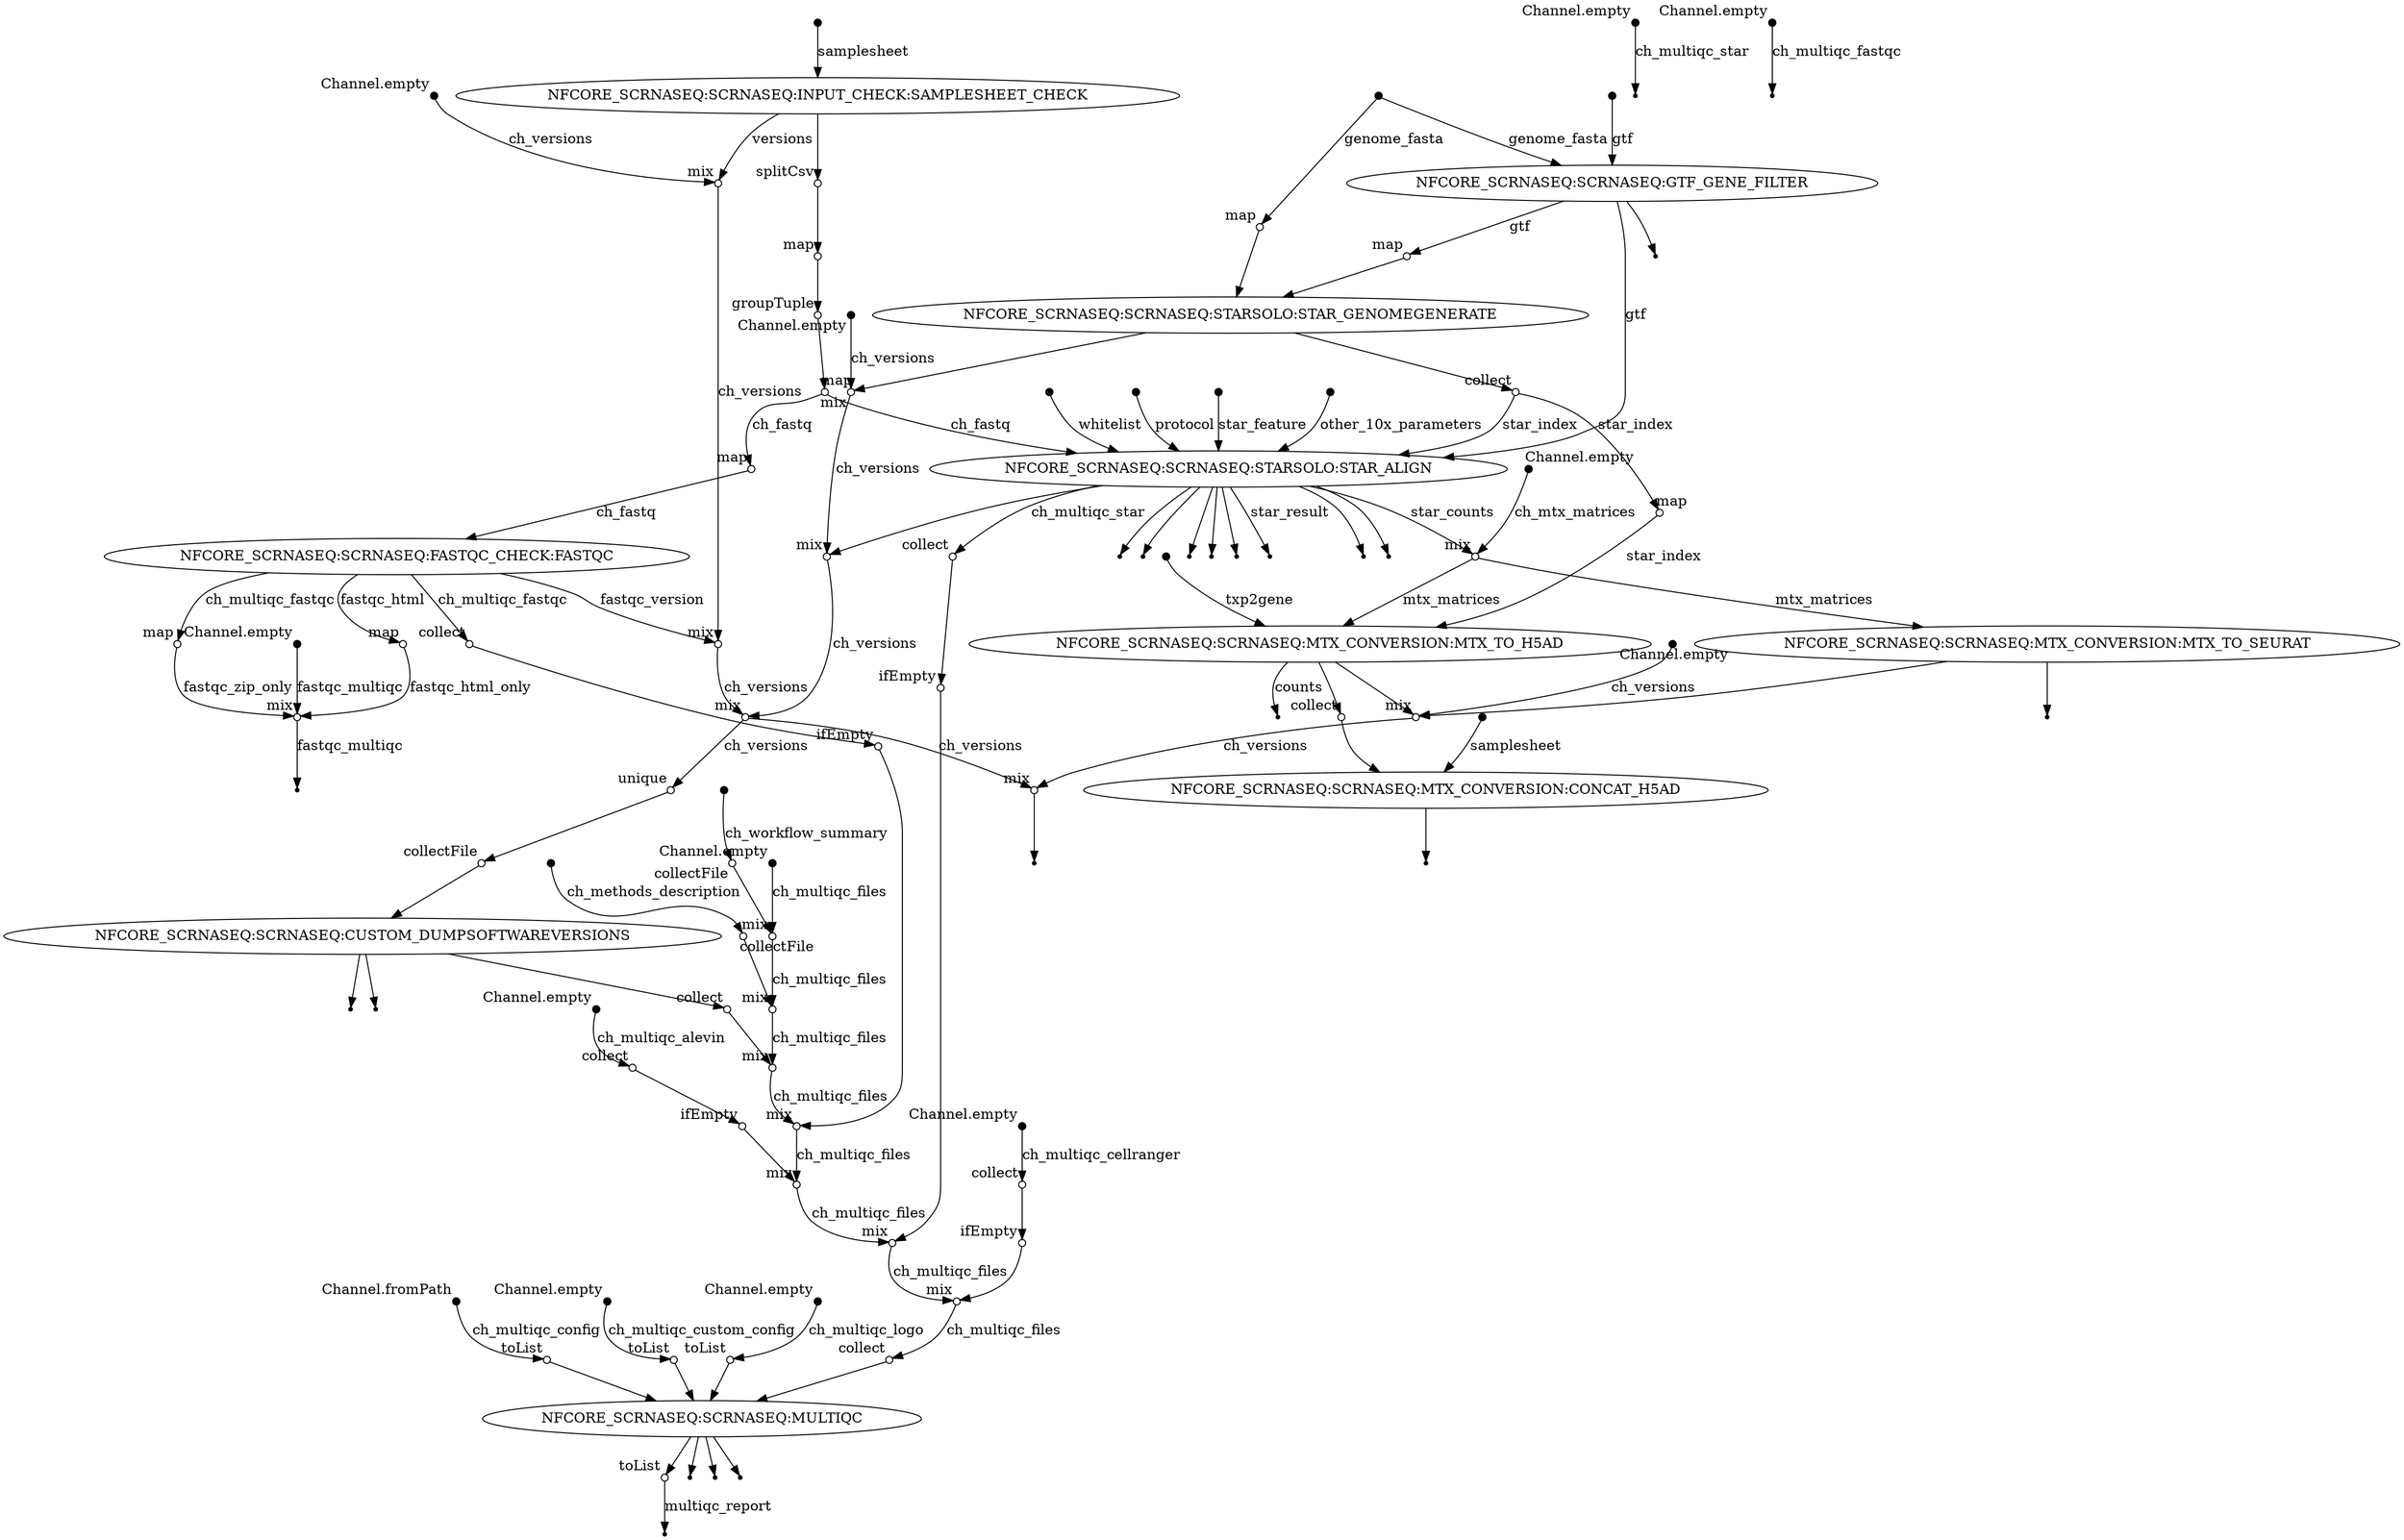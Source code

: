 digraph "scrnaseq_dag" {
v0 [shape=point,label="",fixedsize=true,width=0.1,xlabel="Channel.fromPath"];
v93 [shape=circle,label="",fixedsize=true,width=0.1,xlabel="toList"];
v0 -> v93 [label="ch_multiqc_config"];

v1 [shape=point,label="",fixedsize=true,width=0.1,xlabel="Channel.empty"];
v94 [shape=circle,label="",fixedsize=true,width=0.1,xlabel="toList"];
v1 -> v94 [label="ch_multiqc_custom_config"];

v2 [shape=point,label="",fixedsize=true,width=0.1,xlabel="Channel.empty"];
v95 [shape=circle,label="",fixedsize=true,width=0.1,xlabel="toList"];
v2 -> v95 [label="ch_multiqc_logo"];

v3 [shape=point,label="",fixedsize=true,width=0.1,xlabel="Channel.empty"];
v83 [shape=circle,label="",fixedsize=true,width=0.1,xlabel="collect"];
v3 -> v83 [label="ch_multiqc_alevin"];

v4 [shape=point,label="",fixedsize=true,width=0.1,xlabel="Channel.empty"];
v5 [shape=point];
v4 -> v5 [label="ch_multiqc_star"];

v6 [shape=point,label="",fixedsize=true,width=0.1,xlabel="Channel.empty"];
v89 [shape=circle,label="",fixedsize=true,width=0.1,xlabel="collect"];
v6 -> v89 [label="ch_multiqc_cellranger"];

v7 [shape=point,label="",fixedsize=true,width=0.1,xlabel="Channel.empty"];
v15 [shape=circle,label="",fixedsize=true,width=0.1,xlabel="mix"];
v7 -> v15 [label="ch_versions"];

v8 [shape=point,label="",fixedsize=true,width=0.1,xlabel="Channel.empty"];
v52 [shape=circle,label="",fixedsize=true,width=0.1,xlabel="mix"];
v8 -> v52 [label="ch_mtx_matrices"];

v9 [shape=point,label="",fixedsize=true,width=0.1];
v10 [label="NFCORE_SCRNASEQ:SCRNASEQ:INPUT_CHECK:SAMPLESHEET_CHECK"];
v9 -> v10 [label="samplesheet"];

v10 [label="NFCORE_SCRNASEQ:SCRNASEQ:INPUT_CHECK:SAMPLESHEET_CHECK"];
v11 [shape=circle,label="",fixedsize=true,width=0.1,xlabel="splitCsv"];
v10 -> v11;

v10 [label="NFCORE_SCRNASEQ:SCRNASEQ:INPUT_CHECK:SAMPLESHEET_CHECK"];
v15 [shape=circle,label="",fixedsize=true,width=0.1,xlabel="mix"];
v10 -> v15 [label="versions"];

v11 [shape=circle,label="",fixedsize=true,width=0.1,xlabel="splitCsv"];
v12 [shape=circle,label="",fixedsize=true,width=0.1,xlabel="map"];
v11 -> v12;

v12 [shape=circle,label="",fixedsize=true,width=0.1,xlabel="map"];
v13 [shape=circle,label="",fixedsize=true,width=0.1,xlabel="groupTuple"];
v12 -> v13;

v13 [shape=circle,label="",fixedsize=true,width=0.1,xlabel="groupTuple"];
v14 [shape=circle,label="",fixedsize=true,width=0.1,xlabel="map"];
v13 -> v14;

v14 [shape=circle,label="",fixedsize=true,width=0.1,xlabel="map"];
v18 [shape=circle,label="",fixedsize=true,width=0.1,xlabel="map"];
v14 -> v18 [label="ch_fastq"];

v15 [shape=circle,label="",fixedsize=true,width=0.1,xlabel="mix"];
v25 [shape=circle,label="",fixedsize=true,width=0.1,xlabel="mix"];
v15 -> v25 [label="ch_versions"];

v16 [shape=point,label="",fixedsize=true,width=0.1,xlabel="Channel.empty"];
v17 [shape=point];
v16 -> v17 [label="ch_multiqc_fastqc"];

v18 [shape=circle,label="",fixedsize=true,width=0.1,xlabel="map"];
v19 [label="NFCORE_SCRNASEQ:SCRNASEQ:FASTQC_CHECK:FASTQC"];
v18 -> v19 [label="ch_fastq"];

v19 [label="NFCORE_SCRNASEQ:SCRNASEQ:FASTQC_CHECK:FASTQC"];
v21 [shape=circle,label="",fixedsize=true,width=0.1,xlabel="map"];
v19 -> v21 [label="fastqc_html"];

v19 [label="NFCORE_SCRNASEQ:SCRNASEQ:FASTQC_CHECK:FASTQC"];
v20 [shape=circle,label="",fixedsize=true,width=0.1,xlabel="map"];
v19 -> v20 [label="ch_multiqc_fastqc"];

v19 [label="NFCORE_SCRNASEQ:SCRNASEQ:FASTQC_CHECK:FASTQC"];
v25 [shape=circle,label="",fixedsize=true,width=0.1,xlabel="mix"];
v19 -> v25 [label="fastqc_version"];

v20 [shape=circle,label="",fixedsize=true,width=0.1,xlabel="map"];
v23 [shape=circle,label="",fixedsize=true,width=0.1,xlabel="mix"];
v20 -> v23 [label="fastqc_zip_only"];

v21 [shape=circle,label="",fixedsize=true,width=0.1,xlabel="map"];
v23 [shape=circle,label="",fixedsize=true,width=0.1,xlabel="mix"];
v21 -> v23 [label="fastqc_html_only"];

v22 [shape=point,label="",fixedsize=true,width=0.1,xlabel="Channel.empty"];
v23 [shape=circle,label="",fixedsize=true,width=0.1,xlabel="mix"];
v22 -> v23 [label="fastqc_multiqc"];

v23 [shape=circle,label="",fixedsize=true,width=0.1,xlabel="mix"];
v24 [shape=point];
v23 -> v24 [label="fastqc_multiqc"];

v25 [shape=circle,label="",fixedsize=true,width=0.1,xlabel="mix"];
v51 [shape=circle,label="",fixedsize=true,width=0.1,xlabel="mix"];
v25 -> v51 [label="ch_versions"];

v26 [shape=point,label="",fixedsize=true,width=0.1];
v28 [label="NFCORE_SCRNASEQ:SCRNASEQ:GTF_GENE_FILTER"];
v26 -> v28 [label="genome_fasta"];

v27 [shape=point,label="",fixedsize=true,width=0.1];
v28 [label="NFCORE_SCRNASEQ:SCRNASEQ:GTF_GENE_FILTER"];
v27 -> v28 [label="gtf"];

v28 [label="NFCORE_SCRNASEQ:SCRNASEQ:GTF_GENE_FILTER"];
v32 [shape=circle,label="",fixedsize=true,width=0.1,xlabel="map"];
v28 -> v32 [label="gtf"];

v28 [label="NFCORE_SCRNASEQ:SCRNASEQ:GTF_GENE_FILTER"];
v29 [shape=point];
v28 -> v29;

v30 [shape=point,label="",fixedsize=true,width=0.1,xlabel="Channel.empty"];
v35 [shape=circle,label="",fixedsize=true,width=0.1,xlabel="mix"];
v30 -> v35 [label="ch_versions"];

v26 [shape=point,label="",fixedsize=true,width=0.1];
v31 [shape=circle,label="",fixedsize=true,width=0.1,xlabel="map"];
v26 -> v31 [label="genome_fasta"];

v31 [shape=circle,label="",fixedsize=true,width=0.1,xlabel="map"];
v33 [label="NFCORE_SCRNASEQ:SCRNASEQ:STARSOLO:STAR_GENOMEGENERATE"];
v31 -> v33;

v32 [shape=circle,label="",fixedsize=true,width=0.1,xlabel="map"];
v33 [label="NFCORE_SCRNASEQ:SCRNASEQ:STARSOLO:STAR_GENOMEGENERATE"];
v32 -> v33;

v33 [label="NFCORE_SCRNASEQ:SCRNASEQ:STARSOLO:STAR_GENOMEGENERATE"];
v34 [shape=circle,label="",fixedsize=true,width=0.1,xlabel="collect"];
v33 -> v34;

v33 [label="NFCORE_SCRNASEQ:SCRNASEQ:STARSOLO:STAR_GENOMEGENERATE"];
v35 [shape=circle,label="",fixedsize=true,width=0.1,xlabel="mix"];
v33 -> v35;

v34 [shape=circle,label="",fixedsize=true,width=0.1,xlabel="collect"];
v40 [label="NFCORE_SCRNASEQ:SCRNASEQ:STARSOLO:STAR_ALIGN"];
v34 -> v40 [label="star_index"];

v35 [shape=circle,label="",fixedsize=true,width=0.1,xlabel="mix"];
v49 [shape=circle,label="",fixedsize=true,width=0.1,xlabel="mix"];
v35 -> v49 [label="ch_versions"];

v14 [shape=circle,label="",fixedsize=true,width=0.1,xlabel="map"];
v40 [label="NFCORE_SCRNASEQ:SCRNASEQ:STARSOLO:STAR_ALIGN"];
v14 -> v40 [label="ch_fastq"];

v28 [label="NFCORE_SCRNASEQ:SCRNASEQ:GTF_GENE_FILTER"];
v40 [label="NFCORE_SCRNASEQ:SCRNASEQ:STARSOLO:STAR_ALIGN"];
v28 -> v40 [label="gtf"];

v36 [shape=point,label="",fixedsize=true,width=0.1];
v40 [label="NFCORE_SCRNASEQ:SCRNASEQ:STARSOLO:STAR_ALIGN"];
v36 -> v40 [label="whitelist"];

v37 [shape=point,label="",fixedsize=true,width=0.1];
v40 [label="NFCORE_SCRNASEQ:SCRNASEQ:STARSOLO:STAR_ALIGN"];
v37 -> v40 [label="protocol"];

v38 [shape=point,label="",fixedsize=true,width=0.1];
v40 [label="NFCORE_SCRNASEQ:SCRNASEQ:STARSOLO:STAR_ALIGN"];
v38 -> v40 [label="star_feature"];

v39 [shape=point,label="",fixedsize=true,width=0.1];
v40 [label="NFCORE_SCRNASEQ:SCRNASEQ:STARSOLO:STAR_ALIGN"];
v39 -> v40 [label="other_10x_parameters"];

v40 [label="NFCORE_SCRNASEQ:SCRNASEQ:STARSOLO:STAR_ALIGN"];
v48 [shape=point];
v40 -> v48;

v40 [label="NFCORE_SCRNASEQ:SCRNASEQ:STARSOLO:STAR_ALIGN"];
v52 [shape=circle,label="",fixedsize=true,width=0.1,xlabel="mix"];
v40 -> v52 [label="star_counts"];

v40 [label="NFCORE_SCRNASEQ:SCRNASEQ:STARSOLO:STAR_ALIGN"];
v86 [shape=circle,label="",fixedsize=true,width=0.1,xlabel="collect"];
v40 -> v86 [label="ch_multiqc_star"];

v40 [label="NFCORE_SCRNASEQ:SCRNASEQ:STARSOLO:STAR_ALIGN"];
v47 [shape=point];
v40 -> v47;

v40 [label="NFCORE_SCRNASEQ:SCRNASEQ:STARSOLO:STAR_ALIGN"];
v46 [shape=point];
v40 -> v46;

v40 [label="NFCORE_SCRNASEQ:SCRNASEQ:STARSOLO:STAR_ALIGN"];
v49 [shape=circle,label="",fixedsize=true,width=0.1,xlabel="mix"];
v40 -> v49;

v40 [label="NFCORE_SCRNASEQ:SCRNASEQ:STARSOLO:STAR_ALIGN"];
v45 [shape=point];
v40 -> v45;

v40 [label="NFCORE_SCRNASEQ:SCRNASEQ:STARSOLO:STAR_ALIGN"];
v44 [shape=point];
v40 -> v44;

v40 [label="NFCORE_SCRNASEQ:SCRNASEQ:STARSOLO:STAR_ALIGN"];
v43 [shape=point];
v40 -> v43;

v40 [label="NFCORE_SCRNASEQ:SCRNASEQ:STARSOLO:STAR_ALIGN"];
v42 [shape=point];
v40 -> v42;

v40 [label="NFCORE_SCRNASEQ:SCRNASEQ:STARSOLO:STAR_ALIGN"];
v41 [shape=point];
v40 -> v41 [label="star_result"];

v49 [shape=circle,label="",fixedsize=true,width=0.1,xlabel="mix"];
v51 [shape=circle,label="",fixedsize=true,width=0.1,xlabel="mix"];
v49 -> v51 [label="ch_versions"];

v34 [shape=circle,label="",fixedsize=true,width=0.1,xlabel="collect"];
v50 [shape=circle,label="",fixedsize=true,width=0.1,xlabel="map"];
v34 -> v50 [label="star_index"];

v50 [shape=circle,label="",fixedsize=true,width=0.1,xlabel="map"];
v55 [label="NFCORE_SCRNASEQ:SCRNASEQ:MTX_CONVERSION:MTX_TO_H5AD"];
v50 -> v55 [label="star_index"];

v51 [shape=circle,label="",fixedsize=true,width=0.1,xlabel="mix"];
v64 [shape=circle,label="",fixedsize=true,width=0.1,xlabel="mix"];
v51 -> v64 [label="ch_versions"];

v52 [shape=circle,label="",fixedsize=true,width=0.1,xlabel="mix"];
v55 [label="NFCORE_SCRNASEQ:SCRNASEQ:MTX_CONVERSION:MTX_TO_H5AD"];
v52 -> v55 [label="mtx_matrices"];

v53 [shape=point,label="",fixedsize=true,width=0.1,xlabel="Channel.empty"];
v63 [shape=circle,label="",fixedsize=true,width=0.1,xlabel="mix"];
v53 -> v63 [label="ch_versions"];

v54 [shape=point,label="",fixedsize=true,width=0.1];
v55 [label="NFCORE_SCRNASEQ:SCRNASEQ:MTX_CONVERSION:MTX_TO_H5AD"];
v54 -> v55 [label="txp2gene"];

v55 [label="NFCORE_SCRNASEQ:SCRNASEQ:MTX_CONVERSION:MTX_TO_H5AD"];
v57 [shape=circle,label="",fixedsize=true,width=0.1,xlabel="collect"];
v55 -> v57;

v55 [label="NFCORE_SCRNASEQ:SCRNASEQ:MTX_CONVERSION:MTX_TO_H5AD"];
v56 [shape=point];
v55 -> v56 [label="counts"];

v55 [label="NFCORE_SCRNASEQ:SCRNASEQ:MTX_CONVERSION:MTX_TO_H5AD"];
v63 [shape=circle,label="",fixedsize=true,width=0.1,xlabel="mix"];
v55 -> v63;

v57 [shape=circle,label="",fixedsize=true,width=0.1,xlabel="collect"];
v59 [label="NFCORE_SCRNASEQ:SCRNASEQ:MTX_CONVERSION:CONCAT_H5AD"];
v57 -> v59;

v58 [shape=point,label="",fixedsize=true,width=0.1];
v59 [label="NFCORE_SCRNASEQ:SCRNASEQ:MTX_CONVERSION:CONCAT_H5AD"];
v58 -> v59 [label="samplesheet"];

v59 [label="NFCORE_SCRNASEQ:SCRNASEQ:MTX_CONVERSION:CONCAT_H5AD"];
v60 [shape=point];
v59 -> v60;

v52 [shape=circle,label="",fixedsize=true,width=0.1,xlabel="mix"];
v61 [label="NFCORE_SCRNASEQ:SCRNASEQ:MTX_CONVERSION:MTX_TO_SEURAT"];
v52 -> v61 [label="mtx_matrices"];

v61 [label="NFCORE_SCRNASEQ:SCRNASEQ:MTX_CONVERSION:MTX_TO_SEURAT"];
v62 [shape=point];
v61 -> v62;

v61 [label="NFCORE_SCRNASEQ:SCRNASEQ:MTX_CONVERSION:MTX_TO_SEURAT"];
v63 [shape=circle,label="",fixedsize=true,width=0.1,xlabel="mix"];
v61 -> v63;

v63 [shape=circle,label="",fixedsize=true,width=0.1,xlabel="mix"];
v64 [shape=circle,label="",fixedsize=true,width=0.1,xlabel="mix"];
v63 -> v64 [label="ch_versions"];

v64 [shape=circle,label="",fixedsize=true,width=0.1,xlabel="mix"];
v65 [shape=point];
v64 -> v65;

v51 [shape=circle,label="",fixedsize=true,width=0.1,xlabel="mix"];
v66 [shape=circle,label="",fixedsize=true,width=0.1,xlabel="unique"];
v51 -> v66 [label="ch_versions"];

v66 [shape=circle,label="",fixedsize=true,width=0.1,xlabel="unique"];
v67 [shape=circle,label="",fixedsize=true,width=0.1,xlabel="collectFile"];
v66 -> v67;

v67 [shape=circle,label="",fixedsize=true,width=0.1,xlabel="collectFile"];
v68 [label="NFCORE_SCRNASEQ:SCRNASEQ:CUSTOM_DUMPSOFTWAREVERSIONS"];
v67 -> v68;

v68 [label="NFCORE_SCRNASEQ:SCRNASEQ:CUSTOM_DUMPSOFTWAREVERSIONS"];
v70 [shape=point];
v68 -> v70;

v68 [label="NFCORE_SCRNASEQ:SCRNASEQ:CUSTOM_DUMPSOFTWAREVERSIONS"];
v78 [shape=circle,label="",fixedsize=true,width=0.1,xlabel="collect"];
v68 -> v78;

v68 [label="NFCORE_SCRNASEQ:SCRNASEQ:CUSTOM_DUMPSOFTWAREVERSIONS"];
v69 [shape=point];
v68 -> v69;

v71 [shape=point,label="",fixedsize=true,width=0.1,xlabel="Channel.empty"];
v74 [shape=circle,label="",fixedsize=true,width=0.1,xlabel="mix"];
v71 -> v74 [label="ch_multiqc_files"];

v72 [shape=point,label="",fixedsize=true,width=0.1];
v73 [shape=circle,label="",fixedsize=true,width=0.1,xlabel="collectFile"];
v72 -> v73 [label="ch_workflow_summary"];

v73 [shape=circle,label="",fixedsize=true,width=0.1,xlabel="collectFile"];
v74 [shape=circle,label="",fixedsize=true,width=0.1,xlabel="mix"];
v73 -> v74;

v74 [shape=circle,label="",fixedsize=true,width=0.1,xlabel="mix"];
v77 [shape=circle,label="",fixedsize=true,width=0.1,xlabel="mix"];
v74 -> v77 [label="ch_multiqc_files"];

v75 [shape=point,label="",fixedsize=true,width=0.1];
v76 [shape=circle,label="",fixedsize=true,width=0.1,xlabel="collectFile"];
v75 -> v76 [label="ch_methods_description"];

v76 [shape=circle,label="",fixedsize=true,width=0.1,xlabel="collectFile"];
v77 [shape=circle,label="",fixedsize=true,width=0.1,xlabel="mix"];
v76 -> v77;

v77 [shape=circle,label="",fixedsize=true,width=0.1,xlabel="mix"];
v79 [shape=circle,label="",fixedsize=true,width=0.1,xlabel="mix"];
v77 -> v79 [label="ch_multiqc_files"];

v78 [shape=circle,label="",fixedsize=true,width=0.1,xlabel="collect"];
v79 [shape=circle,label="",fixedsize=true,width=0.1,xlabel="mix"];
v78 -> v79;

v79 [shape=circle,label="",fixedsize=true,width=0.1,xlabel="mix"];
v82 [shape=circle,label="",fixedsize=true,width=0.1,xlabel="mix"];
v79 -> v82 [label="ch_multiqc_files"];

v19 [label="NFCORE_SCRNASEQ:SCRNASEQ:FASTQC_CHECK:FASTQC"];
v80 [shape=circle,label="",fixedsize=true,width=0.1,xlabel="collect"];
v19 -> v80 [label="ch_multiqc_fastqc"];

v80 [shape=circle,label="",fixedsize=true,width=0.1,xlabel="collect"];
v81 [shape=circle,label="",fixedsize=true,width=0.1,xlabel="ifEmpty"];
v80 -> v81;

v81 [shape=circle,label="",fixedsize=true,width=0.1,xlabel="ifEmpty"];
v82 [shape=circle,label="",fixedsize=true,width=0.1,xlabel="mix"];
v81 -> v82;

v82 [shape=circle,label="",fixedsize=true,width=0.1,xlabel="mix"];
v85 [shape=circle,label="",fixedsize=true,width=0.1,xlabel="mix"];
v82 -> v85 [label="ch_multiqc_files"];

v83 [shape=circle,label="",fixedsize=true,width=0.1,xlabel="collect"];
v84 [shape=circle,label="",fixedsize=true,width=0.1,xlabel="ifEmpty"];
v83 -> v84;

v84 [shape=circle,label="",fixedsize=true,width=0.1,xlabel="ifEmpty"];
v85 [shape=circle,label="",fixedsize=true,width=0.1,xlabel="mix"];
v84 -> v85;

v85 [shape=circle,label="",fixedsize=true,width=0.1,xlabel="mix"];
v88 [shape=circle,label="",fixedsize=true,width=0.1,xlabel="mix"];
v85 -> v88 [label="ch_multiqc_files"];

v86 [shape=circle,label="",fixedsize=true,width=0.1,xlabel="collect"];
v87 [shape=circle,label="",fixedsize=true,width=0.1,xlabel="ifEmpty"];
v86 -> v87;

v87 [shape=circle,label="",fixedsize=true,width=0.1,xlabel="ifEmpty"];
v88 [shape=circle,label="",fixedsize=true,width=0.1,xlabel="mix"];
v87 -> v88;

v88 [shape=circle,label="",fixedsize=true,width=0.1,xlabel="mix"];
v91 [shape=circle,label="",fixedsize=true,width=0.1,xlabel="mix"];
v88 -> v91 [label="ch_multiqc_files"];

v89 [shape=circle,label="",fixedsize=true,width=0.1,xlabel="collect"];
v90 [shape=circle,label="",fixedsize=true,width=0.1,xlabel="ifEmpty"];
v89 -> v90;

v90 [shape=circle,label="",fixedsize=true,width=0.1,xlabel="ifEmpty"];
v91 [shape=circle,label="",fixedsize=true,width=0.1,xlabel="mix"];
v90 -> v91;

v91 [shape=circle,label="",fixedsize=true,width=0.1,xlabel="mix"];
v92 [shape=circle,label="",fixedsize=true,width=0.1,xlabel="collect"];
v91 -> v92 [label="ch_multiqc_files"];

v92 [shape=circle,label="",fixedsize=true,width=0.1,xlabel="collect"];
v96 [label="NFCORE_SCRNASEQ:SCRNASEQ:MULTIQC"];
v92 -> v96;

v93 [shape=circle,label="",fixedsize=true,width=0.1,xlabel="toList"];
v96 [label="NFCORE_SCRNASEQ:SCRNASEQ:MULTIQC"];
v93 -> v96;

v94 [shape=circle,label="",fixedsize=true,width=0.1,xlabel="toList"];
v96 [label="NFCORE_SCRNASEQ:SCRNASEQ:MULTIQC"];
v94 -> v96;

v95 [shape=circle,label="",fixedsize=true,width=0.1,xlabel="toList"];
v96 [label="NFCORE_SCRNASEQ:SCRNASEQ:MULTIQC"];
v95 -> v96;

v96 [label="NFCORE_SCRNASEQ:SCRNASEQ:MULTIQC"];
v100 [shape=circle,label="",fixedsize=true,width=0.1,xlabel="toList"];
v96 -> v100;

v96 [label="NFCORE_SCRNASEQ:SCRNASEQ:MULTIQC"];
v99 [shape=point];
v96 -> v99;

v96 [label="NFCORE_SCRNASEQ:SCRNASEQ:MULTIQC"];
v98 [shape=point];
v96 -> v98;

v96 [label="NFCORE_SCRNASEQ:SCRNASEQ:MULTIQC"];
v97 [shape=point];
v96 -> v97;

v100 [shape=circle,label="",fixedsize=true,width=0.1,xlabel="toList"];
v101 [shape=point];
v100 -> v101 [label="multiqc_report"];

}
